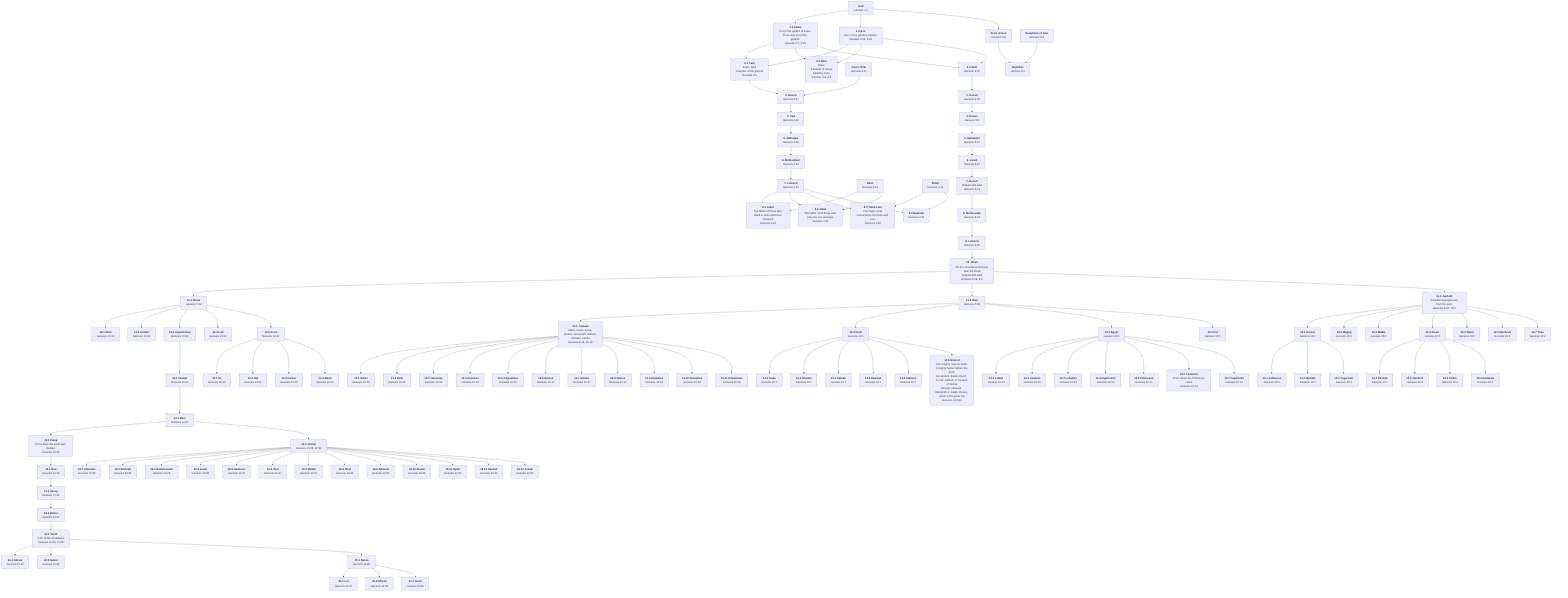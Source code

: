 graph TD
    God["<b>God</b><br> Genesis 1:1"] --> Adam["<b>1.1 Adam</b><br>Put to the garden of Eden.<br>Then sent out of the garden.<br>Genesis 2:7, 2:20"]
    God --> Eve["<b>1.2 Eve</b><br>Born in the garden of Eden.<br>Genesis 2:22, 3:20"]
    Adam --> Cain["<b>2.1 Cain</b><br>Eden, Nod<br>A worker of the ground<br>Genesis 4:1"]
    Eve --> Cain
    Adam --> Abel["<b>2.2 Abel</b><br>Eden<br>A keeper of sheep<br>Killed by Cain<br>Genesis 4:2, 4:8"]
    Eve --> Abel
    Cain --> Enoch["<b>3. Enoch</b><br>Genesis 4:17"]
    CainWife["<b>Cain's Wife</b><br>Genesis 4:17"] --> Enoch
    Enoch --> Irad["<b>4. Irad</b><br>Genesis 4:18"]
    Irad --> Mehujael["<b>5. Mehujael</b><br>Genesis 4:18"]
    Mehujael --> Methushael["<b>6. Methushael</b><br>Genesis 4:18"]
    Methushael --> Lamech["<b>7. Lamech</b><br>Genesis 4:18"]
    Lamech --> Jabal["<b>8.1 Jabal</b><br>The father of those who dwell in tents and have livestock<br>Genesis 4:20"]
    Adah["<b>Adah</b><br>Genesis 4:19"] --> Jabal
    Lamech --> Jubal["<b>8.2 Jubal</b><br>The father of all those who play the lyre and pipe<br>Genesis 4:21"]
    Adah --> Jubal
    Lamech --> TubalCain["<b>8.3 Tubal-Cain</b><br>The forger of all instruments of bronze and iron<br>Genesis 4:22"]
    Zillah["<b>Zillah</b><br>Genesis 4:19"] --> TubalCain
    Lamech --> Naamah["<b>8.4 Naamah</b><br>Genesis 4:22"]
    Zillah --> Naamah
    Adam --> Seth["<b>2.3 Seth</b><br>Genesis 4:25"]
    Eve --> Seth
    Seth --> Enosh["<b>3. Enosh</b><br>Genesis 4:26"]
    Enosh --> Kenan["<b>4. Kenan</b><br>Genesis 5:9"]
    Kenan --> Mahalalel["<b>5. Mahalalel</b><br>Genesis 5:12"]
    Mahalalel --> Jared["<b>6. Jared</b><br>Genesis 5:15"]
    Jared --> Enoch2["<b>7. Enoch</b><br>Walked with God<br>Genesis 5:18"]
    Enoch2 --> Methuselah["<b>8. Methuselah</b><br>Genesis 5:21"]
    Methuselah --> Lamech2["<b>9. Lamech</b><br>Genesis 5:25"]
    Lamech2 --> Noah["<b>10. Noah</b><br>On the mountains of Ararat after the flood<br>Walked with God<br>Genesis 5:29, 6:9"]
    Noah --> Shem["<b>11.1 Shem</b><br>Genesis 5:32"]
    Noah --> Ham["<b>11.2 Ham</b><br>Genesis 5:32"]
    Noah --> Japheth["<b>11.3 Japheth</b><br>Coastland peoples are from his sons<br>Genesis 5:32, 10:5"]
    God --> SonsOfGod["<b>Sons of God</b><br>Genesis 6:2"]
    SonsOfGod --> Nephilim["<b>Nephilim</b><br>Genesis 6:4"]
    DaughtersOfMan["<b>Daughters of man</b><br>Genesis 6:2"] --> Nephilim
    Ham --> Canaan["<b>12.1. Canaan</b><br>Sidon, Gerar, Gaza, Sodom, Gomorrah, Admah, Zeboiim, Lasha<br>Genesis 9:18, 10:19"]
    Japheth --> Gomer["<b>12.1 Gomer</b><br>Genesis 10:2"]
    Japheth --> Magog["<b>12.2 Magog</b><br>Genesis 10:2"]
    Japheth --> Madai["<b>12.3 Madai</b><br>Genesis 10:2"]
    Japheth --> Javan["<b>12.4 Javan</b><br>Genesis 10:2"]
    Japheth --> Tubal["<b>12.5 Tubal</b><br>Genesis 10:2"]
    Japheth --> Meshech["<b>12.6 Meshech</b><br>Genesis 10:2"]
    Japheth --> Tiras["<b>12.7 Tiras</b><br>Genesis 10:2"]
    Gomer --> Ashkenaz["<b>13.1 Ashkenaz</b><br>Genesis 10:3"]
    Gomer --> Riphath["<b>13.2 Riphath</b><br>Genesis 10:3"]
    Gomer --> Togarmah["<b>13.3 Togarmah</b><br>Genesis 10:3"]
    Javan --> Elishah["<b>13.1 Elishah</b><br>Genesis 10:4"]
    Javan --> Tarshish["<b>13.2 Tarshish</b><br>Genesis 10:4"]
    Javan --> Kittim["<b>13.3 Kittim</b><br>Genesis 10:4"]
    Javan --> Dodanim["<b>13.4 Dodanim</b><br>Genesis 10:4"]
    Ham --> Cush["<b>12.2 Cush</b><br>Genesis 10:6"]
    Ham --> Egypt["<b>12.3 Egypt</b><br>Genesis 10:6"]
    Ham --> Put["<b>12.4 Put</b><br>Genesis 10:6"]
    Cush --> Seba["<b>13.1 Seba</b><br>Genesis 10:7"]
    Cush --> Havilah["<b>13.2 Havilah</b><br>Genesis 10:7"]
    Cush --> Sabtah["<b>13.3 Sabtah</b><br>Genesis 10:7"]
    Cush --> Raamah["<b>13.4 Raamah</b><br>Genesis 10:7"]
    Cush --> Sabteca["<b>13.5 Sabteca</b><br>Genesis 10:7"]
    Cush --> Nimrod["<b>13.6 Nimrod</b><br>First mighty man on earth.<br>A mighty hunter before the Lord.<br>His kindom: Babel, Erech, Accad, Calneh, in the land of Shinar<br>Assyria, Nineveh, Rehoboth-Ir, Calah, Resen, which is the great city<br>Genesis 10:8-12"]
    Egypt --> Ludim["<b>13.1 Ludim</b><br>Genesis 10:13"]
    Egypt --> Anamim["<b>13.2 Anamim</b><br>Genesis 10:13"]
    Egypt --> Lehabim["<b>13.3 Lehabim</b><br>Genesis 10:13"]
    Egypt --> Naphtuhim["<b>13.4 Naphtuhim</b><br>Genesis 10:13"]
    Egypt --> Pathrusim["<b>13.5 Pathrusim</b><br>Genesis 10:14"]
    Egypt --> Casluhim["<b>13.6 Casluhim</b><br>From whom the Philistines came<br>Genesis 10:14"]
    Egypt --> Caphtorim["<b>13.7 Caphtorim</b><br>Genesis 10:14"]
    Canaan --> Sidon["<b>13.1 Sidon</b><br>Genesis 10:15"]
    Canaan --> Heth["<b>13.2 Heth</b><br>Genesis 10:15"]
    Canaan --> Jebusites["<b>13.3 Jebusites</b><br>Genesis 10:16"]
    Canaan --> Amorites["<b>13.4 Amorites</b><br>Genesis 10:16"]
    Canaan --> Girgashites["<b>13.5 Girgashites</b><br>Genesis 10:16"]
    Canaan --> Hivites["<b>13.6 Hivites</b><br>Genesis 10:17"]
    Canaan --> Arkites["<b>13.7 Arkites</b><br>Genesis 10:17"]
    Canaan --> Sinites["<b>13.8 Sinites</b><br>Genesis 10:17"]
    Canaan --> Arvadites["<b>13.9 Arvadites</b><br>Genesis 10:18"]
    Canaan --> Zemarites["<b>13.10 Zemarites</b><br>Genesis 10:18"]
    Canaan --> Hamathites["<b>13.11 Hamathites</b><br>Genesis 10:18"]
    Shem --> Elam["<b>12.1 Elam</b><br>Genesis 10:22"]
    Shem --> Asshur["<b>12.2 Asshur</b><br>Genesis 10:22"]
    Shem --> Arpachshad["<b>12.3 Arpachshad</b><br>Genesis 10:22"]
    Shem --> Lud["<b>12.4 Lud</b><br>Genesis 10:22"]
    Shem --> Aram["<b>12.5 Aram</b><br>Genesis 10:22"]
    Aram --> Uz["<b>13.1 Uz</b><br>Genesis 10:23"]
    Aram --> Hul["<b>13.2 Hul</b><br>Genesis 10:23"]
    Aram --> Gether["<b>13.3 Gether</b><br>Genesis 10:23"]
    Aram --> Mash["<b>13.4 Mash</b><br>Genesis 10:23"]
    Arpachshad --> Shelah["<b>13.1 Shelah</b><br>Genesis 10:24"]
    Shelah --> Eber["<b>14.1 Eber</b><br>Genesis 10:24"]
    Eber --> Peleg["<b>15.1 Peleg</b><br>In his days the earth was divided.<br>Genesis 10:25"]
    Eber --> Joktan["<b>15.2 Joktan</b><From Mesha in the direction of Sephar.><br>Genesis 10:25, 10:30"]
    Joktan --> Almodad["<b>16.1 Almodad</b><br>Genesis 10:26"]
    Joktan --> Sheleph["<b>16.2 Sheleph</b><br>Genesis 10:26"]
    Joktan --> Hazarmaveth["<b>16.3 Hazarmaveth</b><br>Genesis 10:26"]
    Joktan --> Jerah["<b>16.4 Jerah</b><br>Genesis 10:26"]
    Joktan --> Hadoram["<b>16.5 Hadoram</b><br>Genesis 10:27"]
    Joktan --> Uzal["<b>16.6 Uzal</b><br>Genesis 10:27"]
    Joktan --> Diklah["<b>16.7 Diklah</b><br>Genesis 10:27"]
    Joktan --> Obal["<b>16.8 Obal</b><br>Genesis 10:28"]
    Joktan --> Abimael["<b>16.9 Abimael</b><br>Genesis 10:28"]
    Joktan --> Sheba["<b>16.10 Sheba</b><br>Genesis 10:28"]
    Joktan --> Ophir["<b>16.11 Ophir</b><br>Genesis 10:29"]
    Joktan --> Havilah2["<b>16.12 Havilah</b><br>Genesis 10:29"]
    Joktan --> Jobab["<b>16.13 Jobab</b><br>Genesis 10:29"]
    Peleg --> Reu["<b>16.1 Reu</b><br>Genesis 11:19"]
    Reu --> Serug["<b>17.1 Serug</b><br>Genesis 11:20"]
    Serug --> Nahor["<b>18.1 Nahor</b><br>Genesis 11:22"]
    Nahor --> Terah["<b>19.1 Terah</b><br>In Ur of the Chaldeans<br>Genesis 11:24, 11:28"]
    Terah --> Abram["<b>20.1 Abram</b><br>Genesis 11:26"]
    Terah --> Nahor2["<b>20.2 Nahor</b><br>Genesis 11:26"]
    Terah --> Haran["<b>20.3 Haran</b><br>Genesis 11:26"]
    Haran --> Lot["<b>21.1 Lot</b><br>Genesis 11:27"]
    Haran --> Milcah["<b>21.2 Milcah</b><br>Genesis 11:29"]
    Haran --> Iscah["<b>21.3 Iscah</b><br>Genesis 11:29"]